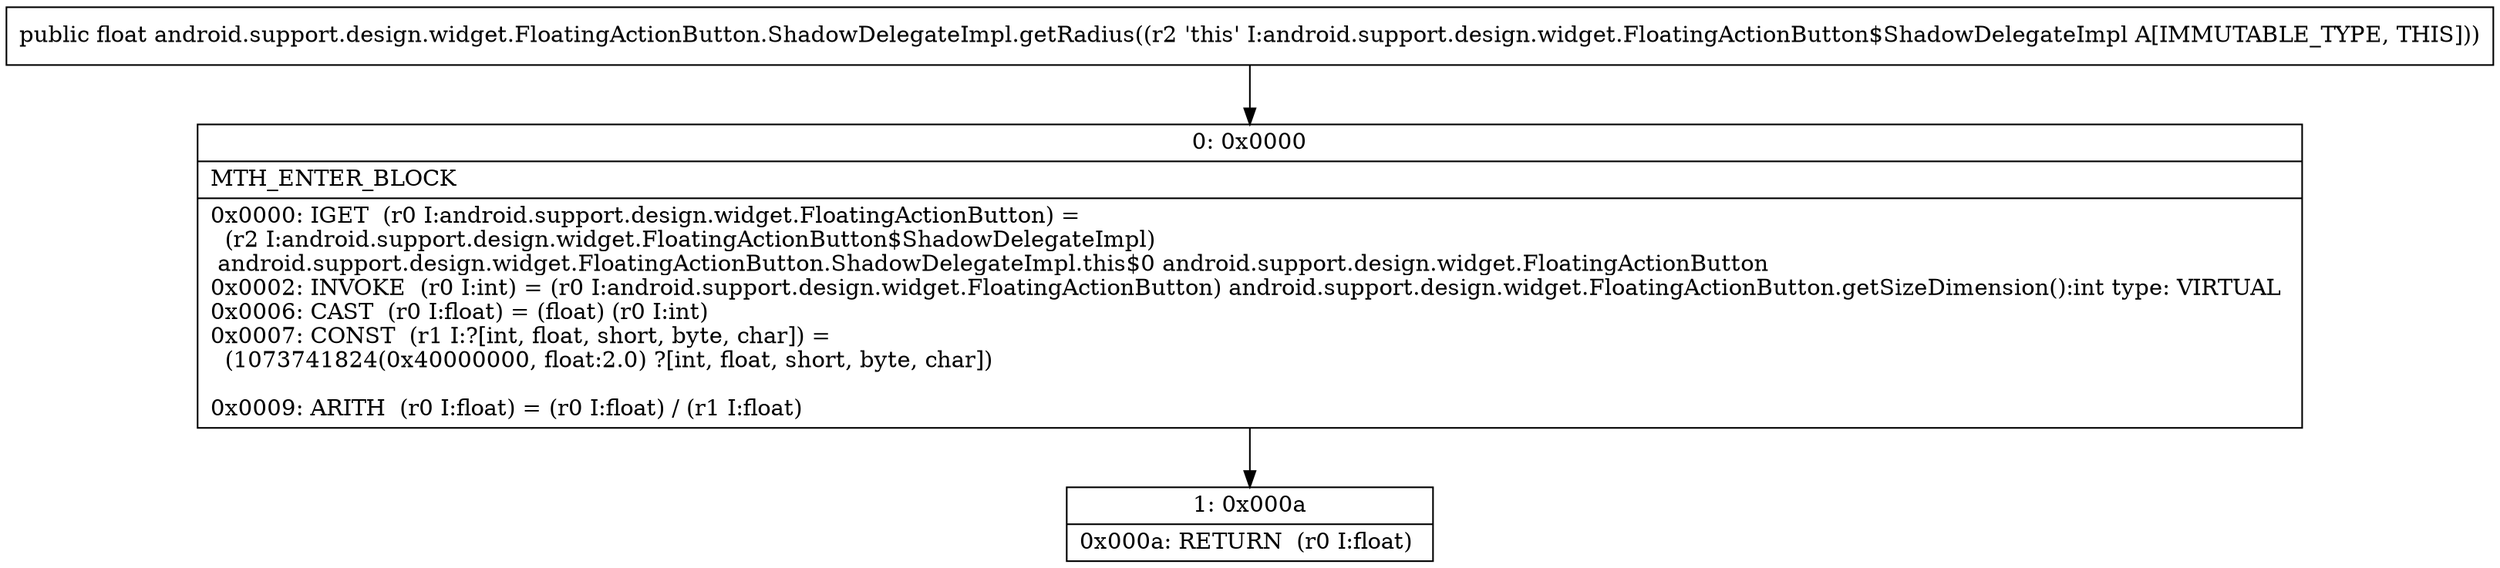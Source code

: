 digraph "CFG forandroid.support.design.widget.FloatingActionButton.ShadowDelegateImpl.getRadius()F" {
Node_0 [shape=record,label="{0\:\ 0x0000|MTH_ENTER_BLOCK\l|0x0000: IGET  (r0 I:android.support.design.widget.FloatingActionButton) = \l  (r2 I:android.support.design.widget.FloatingActionButton$ShadowDelegateImpl)\l android.support.design.widget.FloatingActionButton.ShadowDelegateImpl.this$0 android.support.design.widget.FloatingActionButton \l0x0002: INVOKE  (r0 I:int) = (r0 I:android.support.design.widget.FloatingActionButton) android.support.design.widget.FloatingActionButton.getSizeDimension():int type: VIRTUAL \l0x0006: CAST  (r0 I:float) = (float) (r0 I:int) \l0x0007: CONST  (r1 I:?[int, float, short, byte, char]) = \l  (1073741824(0x40000000, float:2.0) ?[int, float, short, byte, char])\l \l0x0009: ARITH  (r0 I:float) = (r0 I:float) \/ (r1 I:float) \l}"];
Node_1 [shape=record,label="{1\:\ 0x000a|0x000a: RETURN  (r0 I:float) \l}"];
MethodNode[shape=record,label="{public float android.support.design.widget.FloatingActionButton.ShadowDelegateImpl.getRadius((r2 'this' I:android.support.design.widget.FloatingActionButton$ShadowDelegateImpl A[IMMUTABLE_TYPE, THIS])) }"];
MethodNode -> Node_0;
Node_0 -> Node_1;
}

